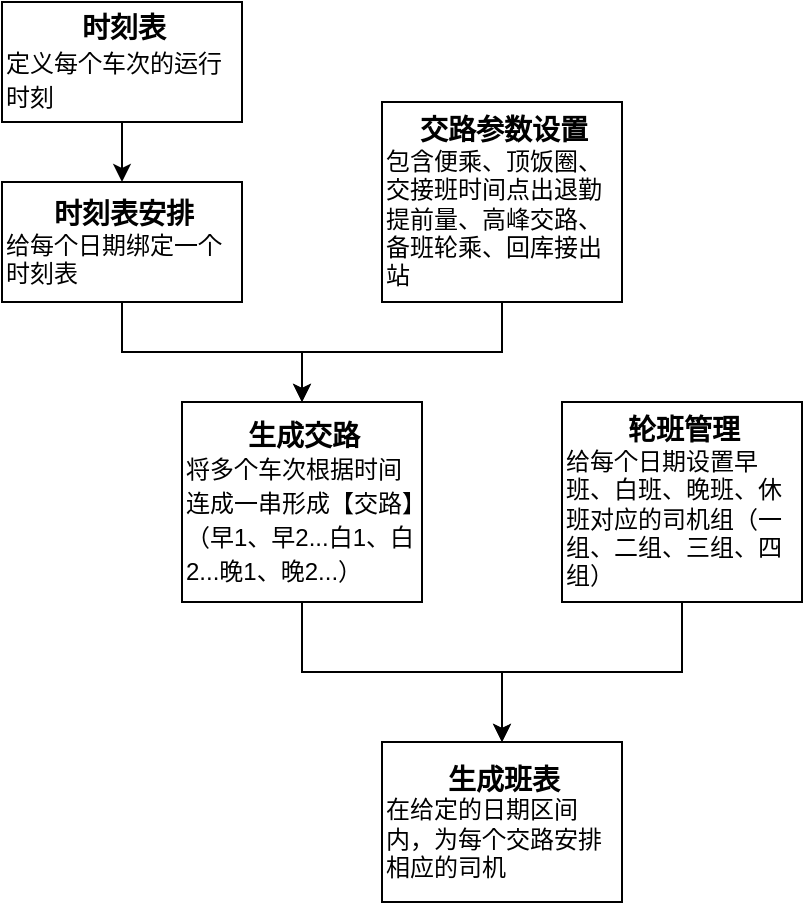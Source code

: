 <mxfile version="24.7.17">
  <diagram name="生成班表" id="K3cvjTyD4AFAtQoy9mDF">
    <mxGraphModel dx="1050" dy="621" grid="1" gridSize="10" guides="1" tooltips="1" connect="1" arrows="1" fold="1" page="1" pageScale="1" pageWidth="827" pageHeight="1169" math="0" shadow="0">
      <root>
        <mxCell id="0" />
        <mxCell id="1" parent="0" />
        <mxCell id="kFYELQRQKJDRdb7ee6oj-4" value="" style="edgeStyle=orthogonalEdgeStyle;rounded=0;orthogonalLoop=1;jettySize=auto;html=1;align=left;" edge="1" parent="1" source="kFYELQRQKJDRdb7ee6oj-2" target="kFYELQRQKJDRdb7ee6oj-3">
          <mxGeometry relative="1" as="geometry" />
        </mxCell>
        <mxCell id="kFYELQRQKJDRdb7ee6oj-2" value="&lt;div style=&quot;text-align: center;&quot;&gt;&lt;span style=&quot;background-color: initial;&quot;&gt;时刻表&lt;/span&gt;&lt;/div&gt;&lt;div&gt;&lt;span style=&quot;font-weight: normal;&quot;&gt;&lt;font style=&quot;font-size: 12px;&quot;&gt;定义每个车次的运行时刻&lt;/font&gt;&lt;/span&gt;&lt;/div&gt;" style="rounded=0;whiteSpace=wrap;html=1;fontSize=14;fontStyle=1;align=left;" vertex="1" parent="1">
          <mxGeometry x="180" y="310" width="120" height="60" as="geometry" />
        </mxCell>
        <mxCell id="kFYELQRQKJDRdb7ee6oj-6" value="" style="edgeStyle=orthogonalEdgeStyle;rounded=0;orthogonalLoop=1;jettySize=auto;html=1;align=left;" edge="1" parent="1" source="kFYELQRQKJDRdb7ee6oj-3" target="kFYELQRQKJDRdb7ee6oj-7">
          <mxGeometry relative="1" as="geometry" />
        </mxCell>
        <mxCell id="kFYELQRQKJDRdb7ee6oj-3" value="&lt;div style=&quot;text-align: center;&quot;&gt;&lt;b style=&quot;background-color: initial;&quot;&gt;&lt;font style=&quot;font-size: 14px;&quot;&gt;时刻表安排&lt;/font&gt;&lt;/b&gt;&lt;/div&gt;&lt;div&gt;给每个日期绑定一个时刻表&lt;/div&gt;" style="rounded=0;whiteSpace=wrap;html=1;align=left;" vertex="1" parent="1">
          <mxGeometry x="180" y="400" width="120" height="60" as="geometry" />
        </mxCell>
        <mxCell id="kFYELQRQKJDRdb7ee6oj-8" value="" style="edgeStyle=orthogonalEdgeStyle;rounded=0;orthogonalLoop=1;jettySize=auto;html=1;exitX=0.5;exitY=1;exitDx=0;exitDy=0;align=left;" edge="1" parent="1" source="kFYELQRQKJDRdb7ee6oj-5" target="kFYELQRQKJDRdb7ee6oj-7">
          <mxGeometry relative="1" as="geometry" />
        </mxCell>
        <mxCell id="kFYELQRQKJDRdb7ee6oj-5" value="&lt;div style=&quot;text-align: center;&quot;&gt;&lt;b style=&quot;background-color: initial;&quot;&gt;&lt;font style=&quot;font-size: 14px;&quot;&gt;交路参数设置&lt;/font&gt;&lt;/b&gt;&lt;/div&gt;&lt;div&gt;包含便乘、顶饭圈、交接班时间点出退勤提前量、高峰交路、备班轮乘、回库接出站&lt;/div&gt;" style="rounded=0;whiteSpace=wrap;html=1;align=left;" vertex="1" parent="1">
          <mxGeometry x="370" y="360" width="120" height="100" as="geometry" />
        </mxCell>
        <mxCell id="kFYELQRQKJDRdb7ee6oj-12" style="edgeStyle=orthogonalEdgeStyle;rounded=0;orthogonalLoop=1;jettySize=auto;html=1;align=left;" edge="1" parent="1" source="kFYELQRQKJDRdb7ee6oj-7" target="kFYELQRQKJDRdb7ee6oj-10">
          <mxGeometry relative="1" as="geometry" />
        </mxCell>
        <mxCell id="kFYELQRQKJDRdb7ee6oj-7" value="&lt;div style=&quot;text-align: center;&quot;&gt;&lt;span style=&quot;background-color: initial;&quot;&gt;生成交路&lt;/span&gt;&lt;/div&gt;&lt;div&gt;&lt;span style=&quot;font-size: 12px; font-weight: 400;&quot;&gt;将多个车次根据时间连成一串形成【交路】（早1、早2...白1、白2...晚1、晚2...）&lt;/span&gt;&lt;br&gt;&lt;/div&gt;" style="rounded=0;whiteSpace=wrap;html=1;fontStyle=1;fontSize=14;align=left;" vertex="1" parent="1">
          <mxGeometry x="270" y="510" width="120" height="100" as="geometry" />
        </mxCell>
        <mxCell id="kFYELQRQKJDRdb7ee6oj-11" value="" style="edgeStyle=orthogonalEdgeStyle;rounded=0;orthogonalLoop=1;jettySize=auto;html=1;align=left;" edge="1" parent="1" source="kFYELQRQKJDRdb7ee6oj-9" target="kFYELQRQKJDRdb7ee6oj-10">
          <mxGeometry relative="1" as="geometry" />
        </mxCell>
        <mxCell id="kFYELQRQKJDRdb7ee6oj-9" value="&lt;div style=&quot;text-align: center;&quot;&gt;&lt;b style=&quot;background-color: initial;&quot;&gt;&lt;font style=&quot;font-size: 14px;&quot;&gt;轮班管理&lt;/font&gt;&lt;/b&gt;&lt;/div&gt;&lt;div&gt;给每个日期设置早班、白班、晚班、休班对应的司机组（一组、二组、三组、四组）&lt;/div&gt;" style="rounded=0;whiteSpace=wrap;html=1;align=left;" vertex="1" parent="1">
          <mxGeometry x="460" y="510" width="120" height="100" as="geometry" />
        </mxCell>
        <mxCell id="kFYELQRQKJDRdb7ee6oj-10" value="&lt;div style=&quot;text-align: center;&quot;&gt;&lt;b style=&quot;background-color: initial;&quot;&gt;&lt;font style=&quot;font-size: 14px;&quot;&gt;生成班表&lt;/font&gt;&lt;/b&gt;&lt;/div&gt;&lt;div&gt;在给定的日期区间内，为每个交路安排相应的司机&lt;/div&gt;" style="rounded=0;whiteSpace=wrap;html=1;align=left;" vertex="1" parent="1">
          <mxGeometry x="370" y="680" width="120" height="80" as="geometry" />
        </mxCell>
      </root>
    </mxGraphModel>
  </diagram>
</mxfile>
